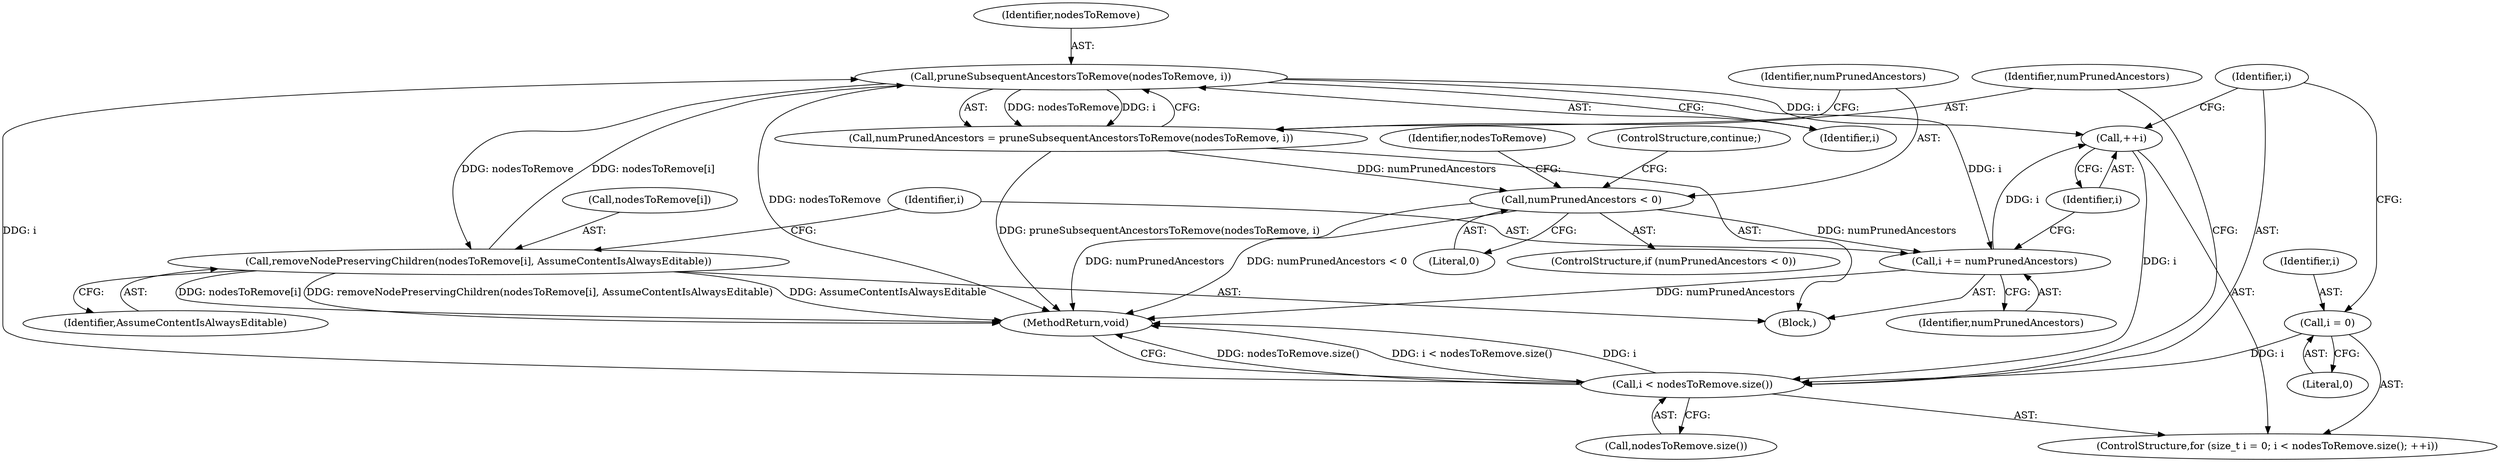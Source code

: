 digraph "0_Chrome_b2b21468c1f7f08b30a7c1755316f6026c50eb2a@API" {
"1000232" [label="(Call,pruneSubsequentAncestorsToRemove(nodesToRemove, i))"];
"1000240" [label="(Call,removeNodePreservingChildren(nodesToRemove[i], AssumeContentIsAlwaysEditable))"];
"1000232" [label="(Call,pruneSubsequentAncestorsToRemove(nodesToRemove, i))"];
"1000223" [label="(Call,i < nodesToRemove.size())"];
"1000220" [label="(Call,i = 0)"];
"1000226" [label="(Call,++i)"];
"1000245" [label="(Call,i += numPrunedAncestors)"];
"1000236" [label="(Call,numPrunedAncestors < 0)"];
"1000230" [label="(Call,numPrunedAncestors = pruneSubsequentAncestorsToRemove(nodesToRemove, i))"];
"1000240" [label="(Call,removeNodePreservingChildren(nodesToRemove[i], AssumeContentIsAlwaysEditable))"];
"1000246" [label="(Identifier,i)"];
"1000224" [label="(Identifier,i)"];
"1000245" [label="(Call,i += numPrunedAncestors)"];
"1000225" [label="(Call,nodesToRemove.size())"];
"1000232" [label="(Call,pruneSubsequentAncestorsToRemove(nodesToRemove, i))"];
"1000247" [label="(Identifier,numPrunedAncestors)"];
"1000236" [label="(Call,numPrunedAncestors < 0)"];
"1000242" [label="(Identifier,nodesToRemove)"];
"1000239" [label="(ControlStructure,continue;)"];
"1000230" [label="(Call,numPrunedAncestors = pruneSubsequentAncestorsToRemove(nodesToRemove, i))"];
"1000222" [label="(Literal,0)"];
"1000241" [label="(Call,nodesToRemove[i])"];
"1000233" [label="(Identifier,nodesToRemove)"];
"1000220" [label="(Call,i = 0)"];
"1000238" [label="(Literal,0)"];
"1000227" [label="(Identifier,i)"];
"1000218" [label="(ControlStructure,for (size_t i = 0; i < nodesToRemove.size(); ++i))"];
"1000223" [label="(Call,i < nodesToRemove.size())"];
"1000221" [label="(Identifier,i)"];
"1000244" [label="(Identifier,AssumeContentIsAlwaysEditable)"];
"1000235" [label="(ControlStructure,if (numPrunedAncestors < 0))"];
"1000228" [label="(Block,)"];
"1000237" [label="(Identifier,numPrunedAncestors)"];
"1000226" [label="(Call,++i)"];
"1000231" [label="(Identifier,numPrunedAncestors)"];
"1000234" [label="(Identifier,i)"];
"1000248" [label="(MethodReturn,void)"];
"1000232" -> "1000230"  [label="AST: "];
"1000232" -> "1000234"  [label="CFG: "];
"1000233" -> "1000232"  [label="AST: "];
"1000234" -> "1000232"  [label="AST: "];
"1000230" -> "1000232"  [label="CFG: "];
"1000232" -> "1000248"  [label="DDG: nodesToRemove"];
"1000232" -> "1000226"  [label="DDG: i"];
"1000232" -> "1000230"  [label="DDG: nodesToRemove"];
"1000232" -> "1000230"  [label="DDG: i"];
"1000240" -> "1000232"  [label="DDG: nodesToRemove[i]"];
"1000223" -> "1000232"  [label="DDG: i"];
"1000232" -> "1000240"  [label="DDG: nodesToRemove"];
"1000232" -> "1000245"  [label="DDG: i"];
"1000240" -> "1000228"  [label="AST: "];
"1000240" -> "1000244"  [label="CFG: "];
"1000241" -> "1000240"  [label="AST: "];
"1000244" -> "1000240"  [label="AST: "];
"1000246" -> "1000240"  [label="CFG: "];
"1000240" -> "1000248"  [label="DDG: removeNodePreservingChildren(nodesToRemove[i], AssumeContentIsAlwaysEditable)"];
"1000240" -> "1000248"  [label="DDG: AssumeContentIsAlwaysEditable"];
"1000240" -> "1000248"  [label="DDG: nodesToRemove[i]"];
"1000223" -> "1000218"  [label="AST: "];
"1000223" -> "1000225"  [label="CFG: "];
"1000224" -> "1000223"  [label="AST: "];
"1000225" -> "1000223"  [label="AST: "];
"1000231" -> "1000223"  [label="CFG: "];
"1000248" -> "1000223"  [label="CFG: "];
"1000223" -> "1000248"  [label="DDG: nodesToRemove.size()"];
"1000223" -> "1000248"  [label="DDG: i < nodesToRemove.size()"];
"1000223" -> "1000248"  [label="DDG: i"];
"1000220" -> "1000223"  [label="DDG: i"];
"1000226" -> "1000223"  [label="DDG: i"];
"1000220" -> "1000218"  [label="AST: "];
"1000220" -> "1000222"  [label="CFG: "];
"1000221" -> "1000220"  [label="AST: "];
"1000222" -> "1000220"  [label="AST: "];
"1000224" -> "1000220"  [label="CFG: "];
"1000226" -> "1000218"  [label="AST: "];
"1000226" -> "1000227"  [label="CFG: "];
"1000227" -> "1000226"  [label="AST: "];
"1000224" -> "1000226"  [label="CFG: "];
"1000245" -> "1000226"  [label="DDG: i"];
"1000245" -> "1000228"  [label="AST: "];
"1000245" -> "1000247"  [label="CFG: "];
"1000246" -> "1000245"  [label="AST: "];
"1000247" -> "1000245"  [label="AST: "];
"1000227" -> "1000245"  [label="CFG: "];
"1000245" -> "1000248"  [label="DDG: numPrunedAncestors"];
"1000236" -> "1000245"  [label="DDG: numPrunedAncestors"];
"1000236" -> "1000235"  [label="AST: "];
"1000236" -> "1000238"  [label="CFG: "];
"1000237" -> "1000236"  [label="AST: "];
"1000238" -> "1000236"  [label="AST: "];
"1000239" -> "1000236"  [label="CFG: "];
"1000242" -> "1000236"  [label="CFG: "];
"1000236" -> "1000248"  [label="DDG: numPrunedAncestors"];
"1000236" -> "1000248"  [label="DDG: numPrunedAncestors < 0"];
"1000230" -> "1000236"  [label="DDG: numPrunedAncestors"];
"1000230" -> "1000228"  [label="AST: "];
"1000231" -> "1000230"  [label="AST: "];
"1000237" -> "1000230"  [label="CFG: "];
"1000230" -> "1000248"  [label="DDG: pruneSubsequentAncestorsToRemove(nodesToRemove, i)"];
}
